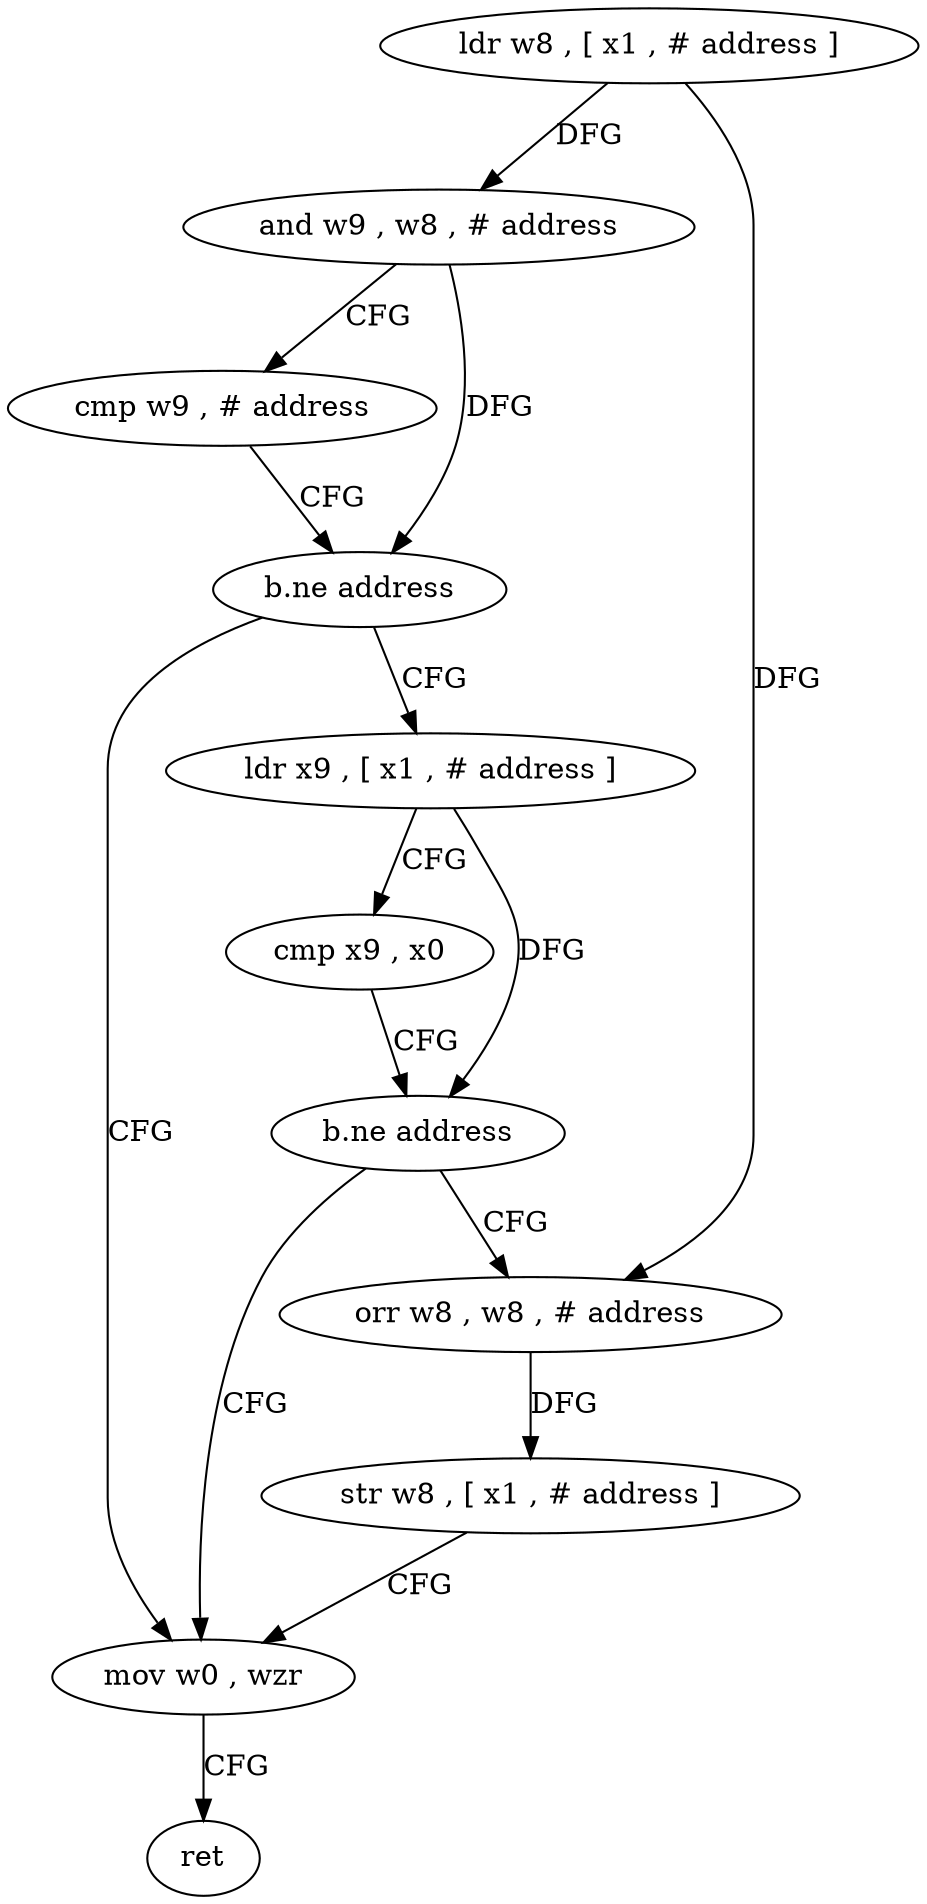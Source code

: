 digraph "func" {
"4237204" [label = "ldr w8 , [ x1 , # address ]" ]
"4237208" [label = "and w9 , w8 , # address" ]
"4237212" [label = "cmp w9 , # address" ]
"4237216" [label = "b.ne address" ]
"4237240" [label = "mov w0 , wzr" ]
"4237220" [label = "ldr x9 , [ x1 , # address ]" ]
"4237244" [label = "ret" ]
"4237224" [label = "cmp x9 , x0" ]
"4237228" [label = "b.ne address" ]
"4237232" [label = "orr w8 , w8 , # address" ]
"4237236" [label = "str w8 , [ x1 , # address ]" ]
"4237204" -> "4237208" [ label = "DFG" ]
"4237204" -> "4237232" [ label = "DFG" ]
"4237208" -> "4237212" [ label = "CFG" ]
"4237208" -> "4237216" [ label = "DFG" ]
"4237212" -> "4237216" [ label = "CFG" ]
"4237216" -> "4237240" [ label = "CFG" ]
"4237216" -> "4237220" [ label = "CFG" ]
"4237240" -> "4237244" [ label = "CFG" ]
"4237220" -> "4237224" [ label = "CFG" ]
"4237220" -> "4237228" [ label = "DFG" ]
"4237224" -> "4237228" [ label = "CFG" ]
"4237228" -> "4237240" [ label = "CFG" ]
"4237228" -> "4237232" [ label = "CFG" ]
"4237232" -> "4237236" [ label = "DFG" ]
"4237236" -> "4237240" [ label = "CFG" ]
}
